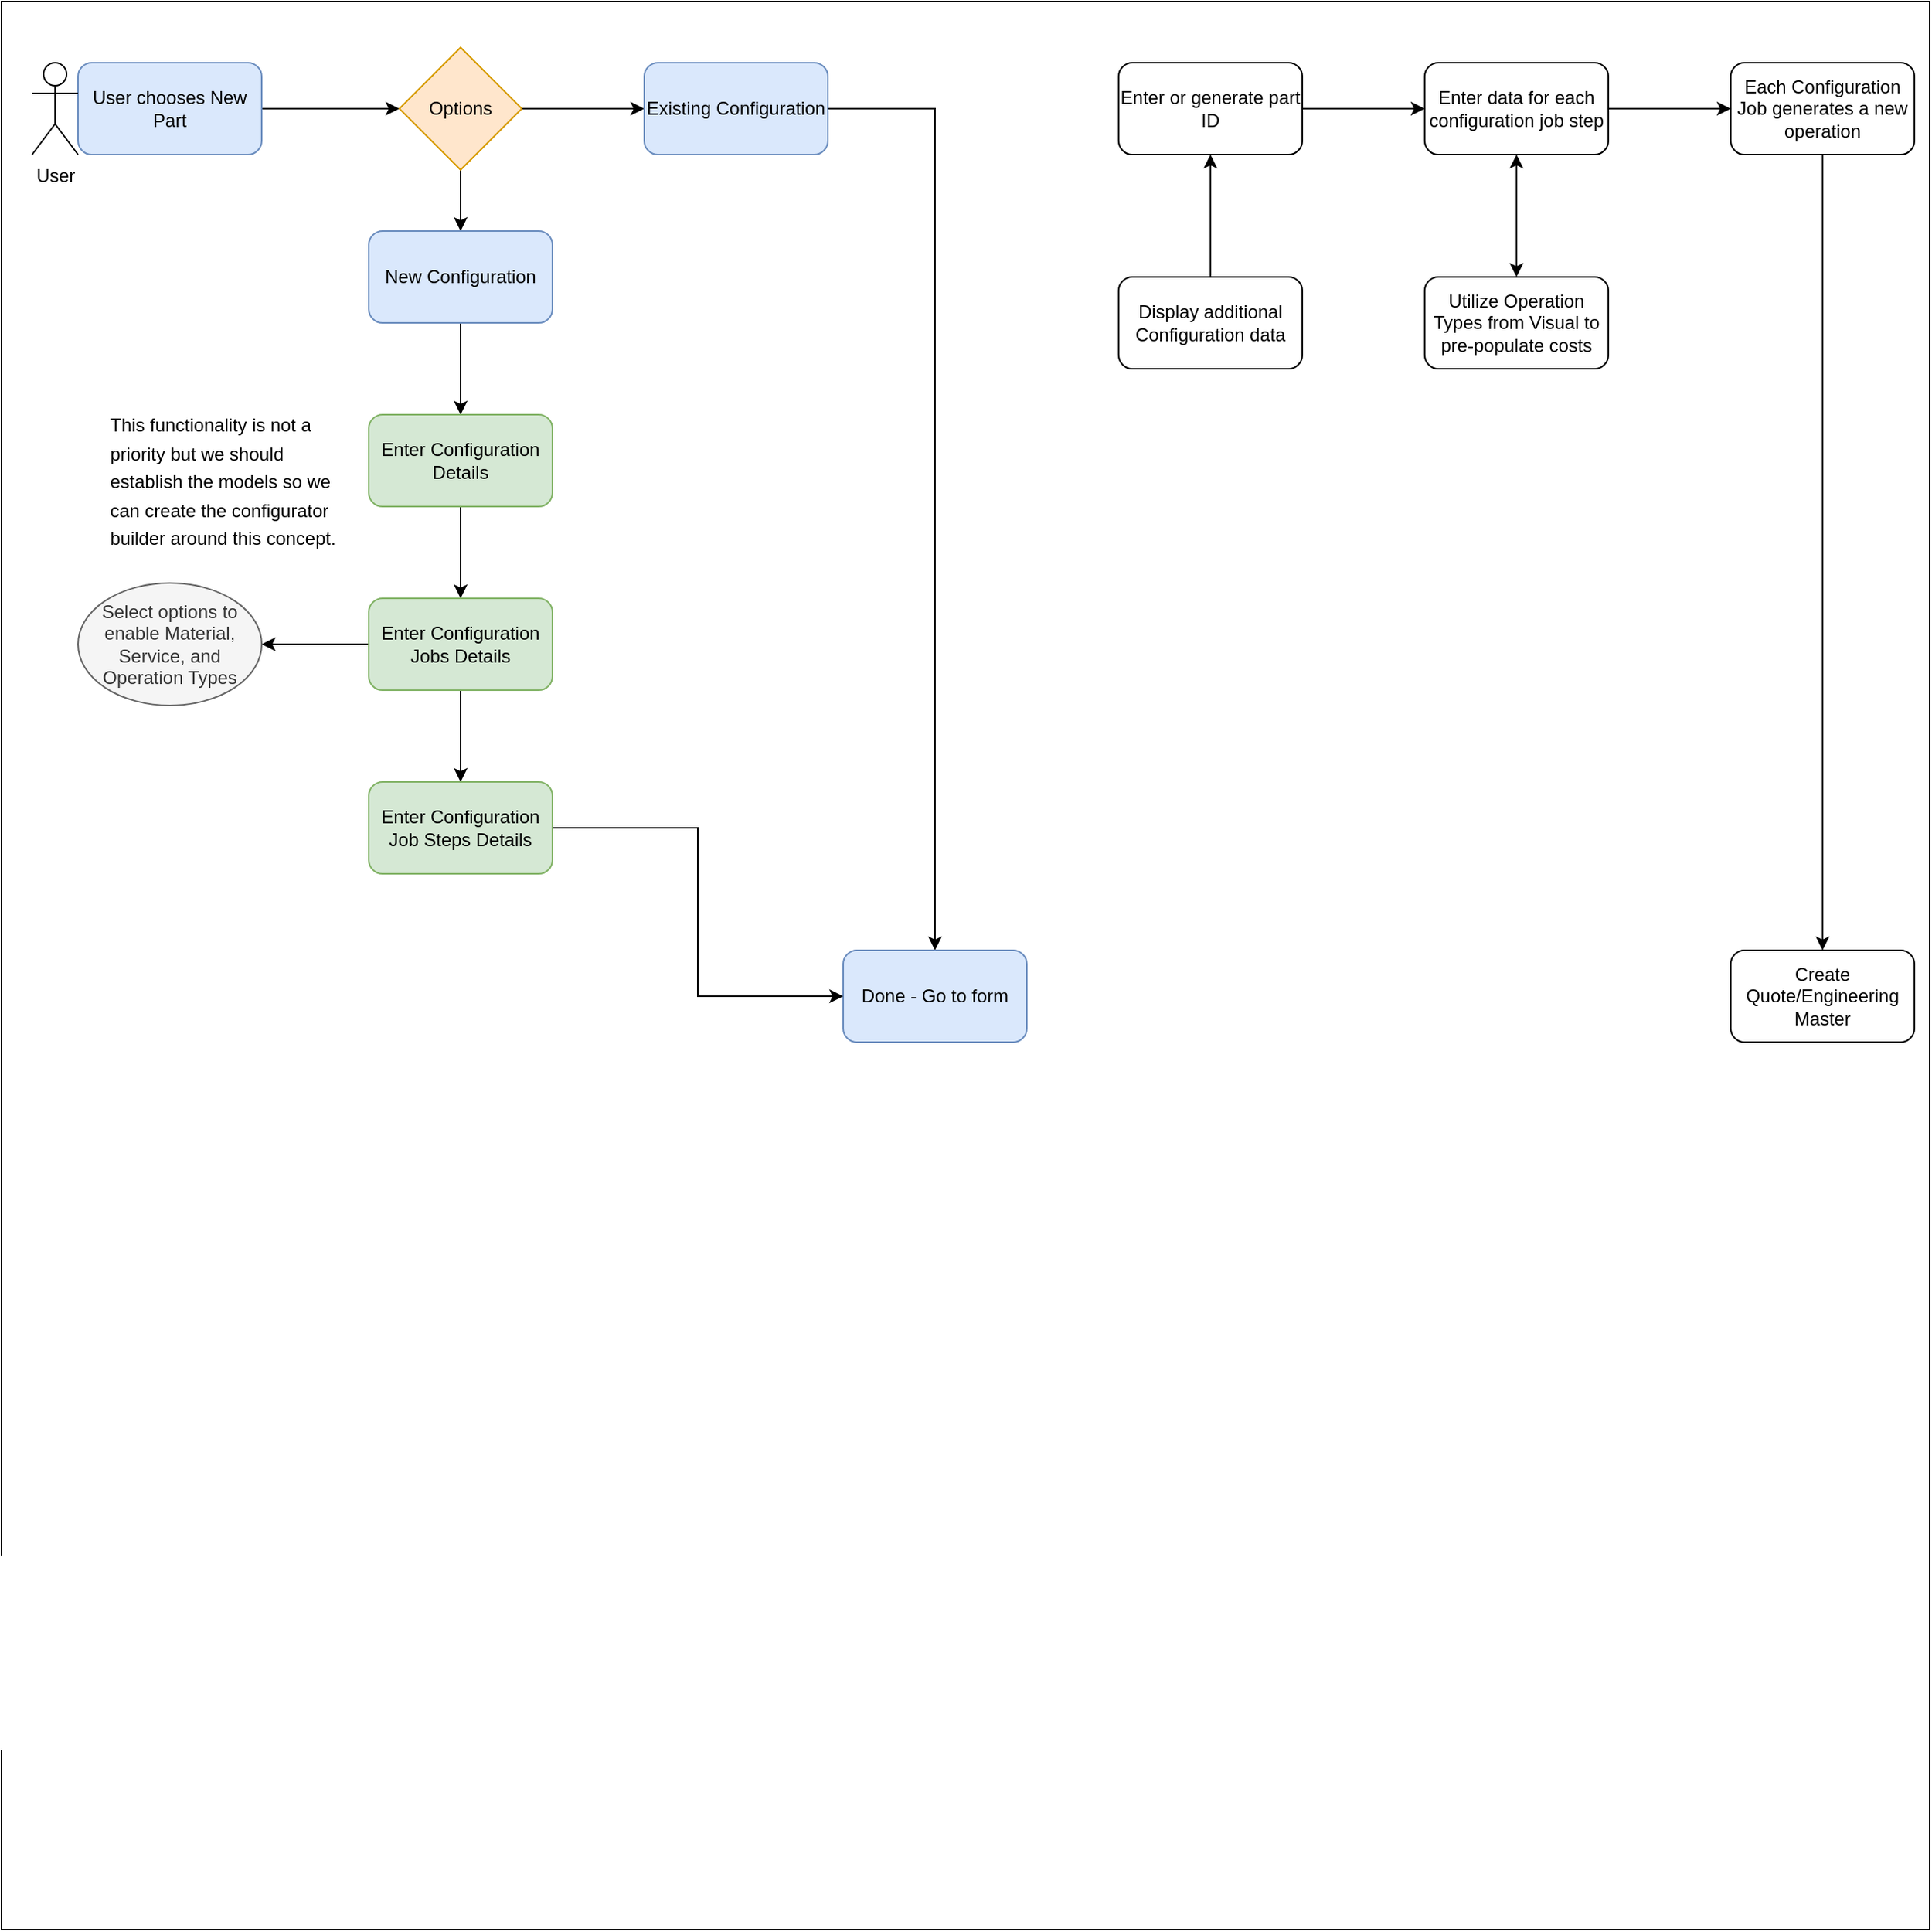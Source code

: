 <mxfile version="24.4.0" type="github">
  <diagram name="Page-1" id="PDX80522k_wSp2mnQdiv">
    <mxGraphModel dx="1418" dy="858" grid="1" gridSize="10" guides="1" tooltips="1" connect="1" arrows="1" fold="1" page="1" pageScale="1" pageWidth="850" pageHeight="1100" math="0" shadow="0">
      <root>
        <mxCell id="0" />
        <mxCell id="1" parent="0" />
        <mxCell id="r9Pb4lbQBRwPS19WzHoZ-1" value="" style="whiteSpace=wrap;html=1;aspect=fixed;verticalAlign=top;" parent="1" vertex="1">
          <mxGeometry x="80" y="80" width="1260" height="1260" as="geometry" />
        </mxCell>
        <mxCell id="r9Pb4lbQBRwPS19WzHoZ-7" style="edgeStyle=orthogonalEdgeStyle;rounded=0;orthogonalLoop=1;jettySize=auto;html=1;" parent="1" source="r9Pb4lbQBRwPS19WzHoZ-2" target="r9Pb4lbQBRwPS19WzHoZ-4" edge="1">
          <mxGeometry relative="1" as="geometry" />
        </mxCell>
        <mxCell id="r9Pb4lbQBRwPS19WzHoZ-2" value="User chooses New Part" style="rounded=1;whiteSpace=wrap;html=1;fillColor=#dae8fc;strokeColor=#6c8ebf;" parent="1" vertex="1">
          <mxGeometry x="130" y="120" width="120" height="60" as="geometry" />
        </mxCell>
        <mxCell id="r9Pb4lbQBRwPS19WzHoZ-8" style="edgeStyle=orthogonalEdgeStyle;rounded=0;orthogonalLoop=1;jettySize=auto;html=1;" parent="1" source="r9Pb4lbQBRwPS19WzHoZ-4" target="r9Pb4lbQBRwPS19WzHoZ-5" edge="1">
          <mxGeometry relative="1" as="geometry" />
        </mxCell>
        <mxCell id="r9Pb4lbQBRwPS19WzHoZ-11" style="edgeStyle=orthogonalEdgeStyle;rounded=0;orthogonalLoop=1;jettySize=auto;html=1;entryX=0.5;entryY=0;entryDx=0;entryDy=0;" parent="1" source="r9Pb4lbQBRwPS19WzHoZ-4" target="r9Pb4lbQBRwPS19WzHoZ-6" edge="1">
          <mxGeometry relative="1" as="geometry" />
        </mxCell>
        <mxCell id="r9Pb4lbQBRwPS19WzHoZ-4" value="Options" style="rhombus;whiteSpace=wrap;html=1;fillColor=#ffe6cc;strokeColor=#d79b00;" parent="1" vertex="1">
          <mxGeometry x="340" y="110" width="80" height="80" as="geometry" />
        </mxCell>
        <mxCell id="r9Pb4lbQBRwPS19WzHoZ-10" style="edgeStyle=orthogonalEdgeStyle;rounded=0;orthogonalLoop=1;jettySize=auto;html=1;entryX=0.5;entryY=0;entryDx=0;entryDy=0;" parent="1" source="r9Pb4lbQBRwPS19WzHoZ-5" target="r9Pb4lbQBRwPS19WzHoZ-9" edge="1">
          <mxGeometry relative="1" as="geometry" />
        </mxCell>
        <mxCell id="r9Pb4lbQBRwPS19WzHoZ-5" value="Existing Configuration" style="rounded=1;whiteSpace=wrap;html=1;fillColor=#dae8fc;strokeColor=#6c8ebf;" parent="1" vertex="1">
          <mxGeometry x="500" y="120" width="120" height="60" as="geometry" />
        </mxCell>
        <mxCell id="r9Pb4lbQBRwPS19WzHoZ-14" style="edgeStyle=orthogonalEdgeStyle;rounded=0;orthogonalLoop=1;jettySize=auto;html=1;entryX=0.5;entryY=0;entryDx=0;entryDy=0;" parent="1" source="r9Pb4lbQBRwPS19WzHoZ-6" target="r9Pb4lbQBRwPS19WzHoZ-13" edge="1">
          <mxGeometry relative="1" as="geometry" />
        </mxCell>
        <mxCell id="r9Pb4lbQBRwPS19WzHoZ-6" value="New Configuration" style="rounded=1;whiteSpace=wrap;html=1;fillColor=#dae8fc;strokeColor=#6c8ebf;" parent="1" vertex="1">
          <mxGeometry x="320" y="230" width="120" height="60" as="geometry" />
        </mxCell>
        <mxCell id="r9Pb4lbQBRwPS19WzHoZ-9" value="Done - Go to form" style="rounded=1;whiteSpace=wrap;html=1;fillColor=#dae8fc;strokeColor=#6c8ebf;" parent="1" vertex="1">
          <mxGeometry x="630" y="700" width="120" height="60" as="geometry" />
        </mxCell>
        <mxCell id="r9Pb4lbQBRwPS19WzHoZ-16" style="edgeStyle=orthogonalEdgeStyle;rounded=0;orthogonalLoop=1;jettySize=auto;html=1;" parent="1" source="r9Pb4lbQBRwPS19WzHoZ-13" target="r9Pb4lbQBRwPS19WzHoZ-15" edge="1">
          <mxGeometry relative="1" as="geometry" />
        </mxCell>
        <mxCell id="r9Pb4lbQBRwPS19WzHoZ-13" value="Enter Configuration&lt;div&gt;Details&lt;/div&gt;" style="rounded=1;whiteSpace=wrap;html=1;fillColor=#d5e8d4;strokeColor=#82b366;" parent="1" vertex="1">
          <mxGeometry x="320" y="350" width="120" height="60" as="geometry" />
        </mxCell>
        <mxCell id="r9Pb4lbQBRwPS19WzHoZ-19" style="edgeStyle=orthogonalEdgeStyle;rounded=0;orthogonalLoop=1;jettySize=auto;html=1;" parent="1" source="r9Pb4lbQBRwPS19WzHoZ-15" target="r9Pb4lbQBRwPS19WzHoZ-17" edge="1">
          <mxGeometry relative="1" as="geometry" />
        </mxCell>
        <mxCell id="r9Pb4lbQBRwPS19WzHoZ-21" style="edgeStyle=orthogonalEdgeStyle;rounded=0;orthogonalLoop=1;jettySize=auto;html=1;" parent="1" source="r9Pb4lbQBRwPS19WzHoZ-15" target="r9Pb4lbQBRwPS19WzHoZ-20" edge="1">
          <mxGeometry relative="1" as="geometry" />
        </mxCell>
        <mxCell id="r9Pb4lbQBRwPS19WzHoZ-15" value="Enter Configuration Jobs Details" style="rounded=1;whiteSpace=wrap;html=1;fillColor=#d5e8d4;strokeColor=#82b366;" parent="1" vertex="1">
          <mxGeometry x="320" y="470" width="120" height="60" as="geometry" />
        </mxCell>
        <mxCell id="r9Pb4lbQBRwPS19WzHoZ-17" value="Select options to enable Material, Service, and Operation Types" style="ellipse;whiteSpace=wrap;html=1;fillColor=#f5f5f5;fontColor=#333333;strokeColor=#666666;" parent="1" vertex="1">
          <mxGeometry x="130" y="460" width="120" height="80" as="geometry" />
        </mxCell>
        <mxCell id="r9Pb4lbQBRwPS19WzHoZ-24" style="edgeStyle=orthogonalEdgeStyle;rounded=0;orthogonalLoop=1;jettySize=auto;html=1;entryX=0;entryY=0.5;entryDx=0;entryDy=0;" parent="1" source="r9Pb4lbQBRwPS19WzHoZ-20" target="r9Pb4lbQBRwPS19WzHoZ-9" edge="1">
          <mxGeometry relative="1" as="geometry" />
        </mxCell>
        <mxCell id="r9Pb4lbQBRwPS19WzHoZ-20" value="Enter Configuration Job Steps Details" style="rounded=1;whiteSpace=wrap;html=1;fillColor=#d5e8d4;strokeColor=#82b366;" parent="1" vertex="1">
          <mxGeometry x="320" y="590" width="120" height="60" as="geometry" />
        </mxCell>
        <mxCell id="r9Pb4lbQBRwPS19WzHoZ-23" value="&lt;h1 style=&quot;text-align: left; margin-top: 0px; line-height: 60%;&quot;&gt;&lt;span style=&quot;background-color: initial; font-size: 12px; font-weight: normal;&quot;&gt;This functionality is not a priority but we should establish the models so we can create the configurator builder around this concept.&lt;/span&gt;&lt;/h1&gt;" style="text;html=1;align=center;verticalAlign=middle;whiteSpace=wrap;rounded=0;" parent="1" vertex="1">
          <mxGeometry x="150" y="360" width="150" height="80" as="geometry" />
        </mxCell>
        <mxCell id="d8thT-4LhfnDp6k5CLJ8-1" value="User" style="shape=umlActor;verticalLabelPosition=bottom;verticalAlign=top;html=1;outlineConnect=0;" vertex="1" parent="1">
          <mxGeometry x="100" y="120" width="30" height="60" as="geometry" />
        </mxCell>
        <mxCell id="d8thT-4LhfnDp6k5CLJ8-5" value="" style="edgeStyle=orthogonalEdgeStyle;rounded=0;orthogonalLoop=1;jettySize=auto;html=1;startArrow=classic;startFill=1;endArrow=none;endFill=0;" edge="1" parent="1" source="d8thT-4LhfnDp6k5CLJ8-3" target="d8thT-4LhfnDp6k5CLJ8-4">
          <mxGeometry relative="1" as="geometry" />
        </mxCell>
        <mxCell id="d8thT-4LhfnDp6k5CLJ8-7" value="" style="edgeStyle=orthogonalEdgeStyle;rounded=0;orthogonalLoop=1;jettySize=auto;html=1;" edge="1" parent="1" source="d8thT-4LhfnDp6k5CLJ8-3" target="d8thT-4LhfnDp6k5CLJ8-6">
          <mxGeometry relative="1" as="geometry" />
        </mxCell>
        <mxCell id="d8thT-4LhfnDp6k5CLJ8-3" value="Enter or generate part ID" style="rounded=1;whiteSpace=wrap;html=1;" vertex="1" parent="1">
          <mxGeometry x="810" y="120" width="120" height="60" as="geometry" />
        </mxCell>
        <mxCell id="d8thT-4LhfnDp6k5CLJ8-4" value="Display additional Configuration data" style="whiteSpace=wrap;html=1;rounded=1;" vertex="1" parent="1">
          <mxGeometry x="810" y="260" width="120" height="60" as="geometry" />
        </mxCell>
        <mxCell id="d8thT-4LhfnDp6k5CLJ8-9" value="" style="edgeStyle=orthogonalEdgeStyle;rounded=0;orthogonalLoop=1;jettySize=auto;html=1;startArrow=classic;startFill=1;" edge="1" parent="1" source="d8thT-4LhfnDp6k5CLJ8-6" target="d8thT-4LhfnDp6k5CLJ8-8">
          <mxGeometry relative="1" as="geometry" />
        </mxCell>
        <mxCell id="d8thT-4LhfnDp6k5CLJ8-11" value="" style="edgeStyle=orthogonalEdgeStyle;rounded=0;orthogonalLoop=1;jettySize=auto;html=1;" edge="1" parent="1" source="d8thT-4LhfnDp6k5CLJ8-6" target="d8thT-4LhfnDp6k5CLJ8-10">
          <mxGeometry relative="1" as="geometry" />
        </mxCell>
        <mxCell id="d8thT-4LhfnDp6k5CLJ8-6" value="Enter data for each configuration job step" style="whiteSpace=wrap;html=1;rounded=1;" vertex="1" parent="1">
          <mxGeometry x="1010" y="120" width="120" height="60" as="geometry" />
        </mxCell>
        <mxCell id="d8thT-4LhfnDp6k5CLJ8-8" value="Utilize Operation Types from Visual to pre-populate costs" style="whiteSpace=wrap;html=1;rounded=1;" vertex="1" parent="1">
          <mxGeometry x="1010" y="260" width="120" height="60" as="geometry" />
        </mxCell>
        <mxCell id="d8thT-4LhfnDp6k5CLJ8-13" style="edgeStyle=orthogonalEdgeStyle;rounded=0;orthogonalLoop=1;jettySize=auto;html=1;" edge="1" parent="1" source="d8thT-4LhfnDp6k5CLJ8-10" target="d8thT-4LhfnDp6k5CLJ8-12">
          <mxGeometry relative="1" as="geometry" />
        </mxCell>
        <mxCell id="d8thT-4LhfnDp6k5CLJ8-10" value="Each Configuration Job generates a new operation" style="whiteSpace=wrap;html=1;rounded=1;" vertex="1" parent="1">
          <mxGeometry x="1210" y="120" width="120" height="60" as="geometry" />
        </mxCell>
        <mxCell id="d8thT-4LhfnDp6k5CLJ8-12" value="Create Quote/Engineering Master" style="whiteSpace=wrap;html=1;rounded=1;" vertex="1" parent="1">
          <mxGeometry x="1210" y="700" width="120" height="60" as="geometry" />
        </mxCell>
      </root>
    </mxGraphModel>
  </diagram>
</mxfile>
